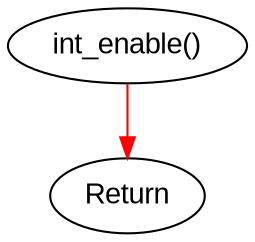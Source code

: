 digraph int_enable {
    rankdir=TB;
    node [shape=box, fontname=Arial];
    edge [fontname=Arial];

    start [label="int_enable()", shape=ellipse];
    end [label="Return", shape=ellipse];
    
    start -> end [color=red, fontcolor=red];
}